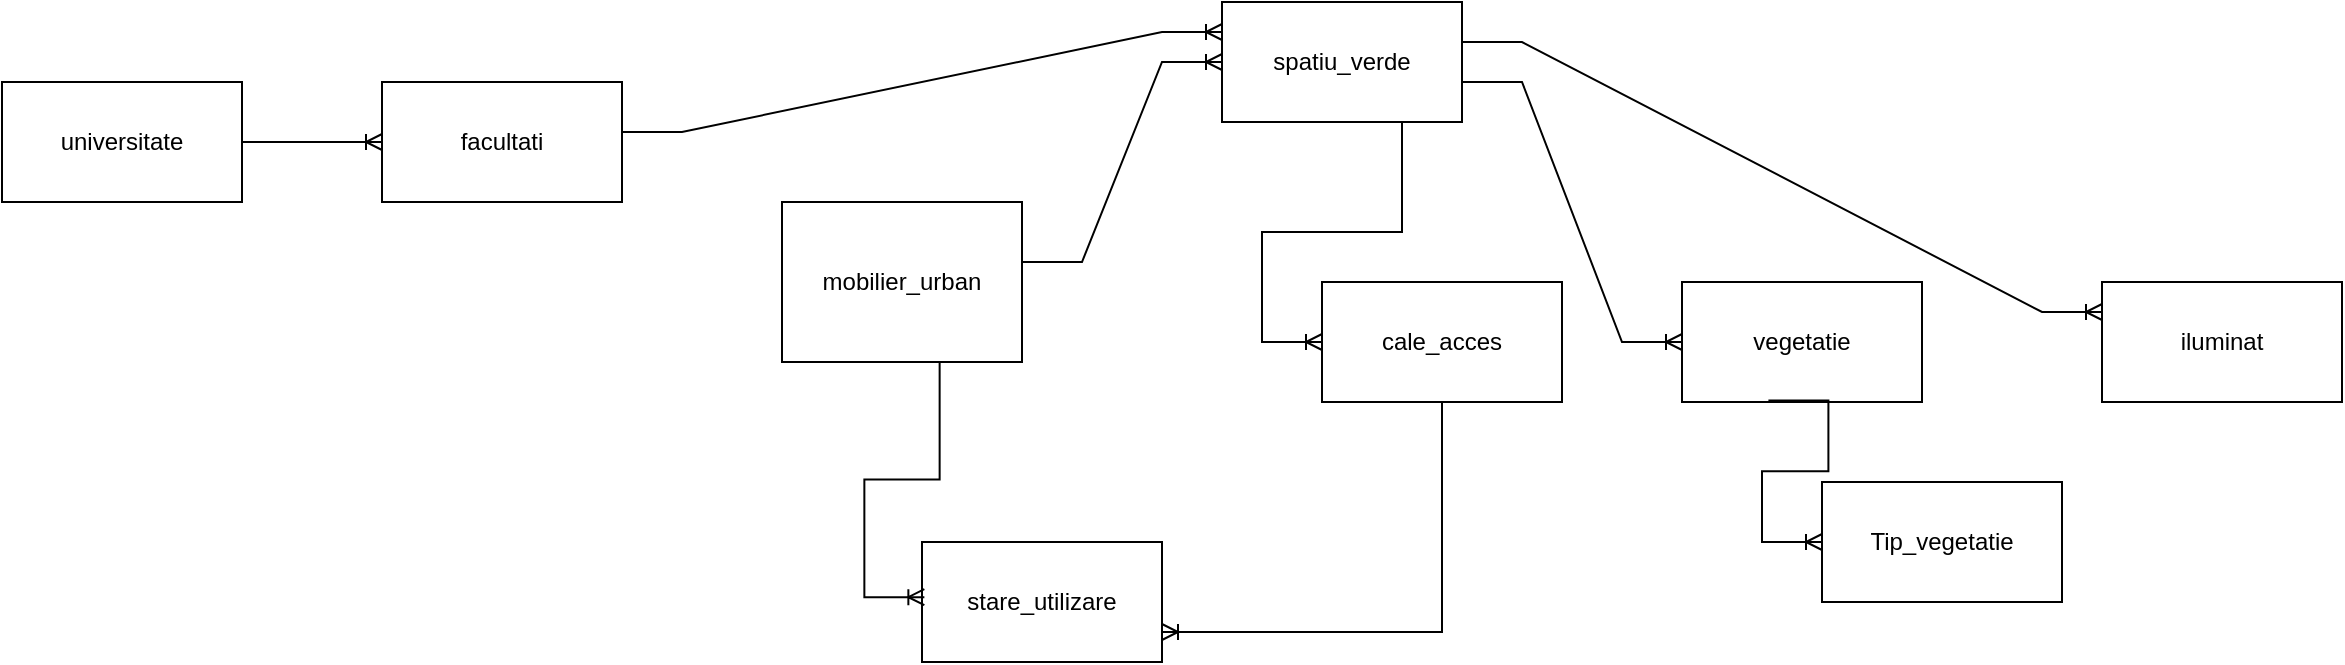 <mxfile version="24.8.9">
  <diagram name="Pagină-1" id="EwiZah6f1Bo8ffQc_1DV">
    <mxGraphModel dx="1360" dy="696" grid="1" gridSize="10" guides="1" tooltips="1" connect="1" arrows="1" fold="1" page="1" pageScale="1" pageWidth="827" pageHeight="1169" math="0" shadow="0">
      <root>
        <mxCell id="0" />
        <mxCell id="1" parent="0" />
        <mxCell id="7erNh8cGuJjokLsHf94a-1" value="spatiu_verde" style="rounded=0;whiteSpace=wrap;html=1;" vertex="1" parent="1">
          <mxGeometry x="650" y="50" width="120" height="60" as="geometry" />
        </mxCell>
        <mxCell id="7erNh8cGuJjokLsHf94a-2" value="Tip_vegetatie" style="rounded=0;whiteSpace=wrap;html=1;" vertex="1" parent="1">
          <mxGeometry x="950" y="290" width="120" height="60" as="geometry" />
        </mxCell>
        <mxCell id="7erNh8cGuJjokLsHf94a-3" value="universitate" style="rounded=0;whiteSpace=wrap;html=1;" vertex="1" parent="1">
          <mxGeometry x="40" y="90" width="120" height="60" as="geometry" />
        </mxCell>
        <mxCell id="7erNh8cGuJjokLsHf94a-4" value="facultati" style="rounded=0;whiteSpace=wrap;html=1;" vertex="1" parent="1">
          <mxGeometry x="230" y="90" width="120" height="60" as="geometry" />
        </mxCell>
        <mxCell id="7erNh8cGuJjokLsHf94a-5" value="vegetatie" style="rounded=0;whiteSpace=wrap;html=1;" vertex="1" parent="1">
          <mxGeometry x="880" y="190" width="120" height="60" as="geometry" />
        </mxCell>
        <mxCell id="7erNh8cGuJjokLsHf94a-6" value="iluminat" style="rounded=0;whiteSpace=wrap;html=1;" vertex="1" parent="1">
          <mxGeometry x="1090" y="190" width="120" height="60" as="geometry" />
        </mxCell>
        <mxCell id="7erNh8cGuJjokLsHf94a-7" value="cale_acces" style="rounded=0;whiteSpace=wrap;html=1;" vertex="1" parent="1">
          <mxGeometry x="700" y="190" width="120" height="60" as="geometry" />
        </mxCell>
        <mxCell id="7erNh8cGuJjokLsHf94a-9" value="mobilier_urban" style="rounded=0;whiteSpace=wrap;html=1;" vertex="1" parent="1">
          <mxGeometry x="430" y="150" width="120" height="80" as="geometry" />
        </mxCell>
        <mxCell id="7erNh8cGuJjokLsHf94a-10" value="stare_utilizare" style="rounded=0;whiteSpace=wrap;html=1;" vertex="1" parent="1">
          <mxGeometry x="500" y="320" width="120" height="60" as="geometry" />
        </mxCell>
        <mxCell id="7erNh8cGuJjokLsHf94a-11" value="" style="edgeStyle=entityRelationEdgeStyle;fontSize=12;html=1;endArrow=ERoneToMany;rounded=0;entryX=0;entryY=0.5;entryDx=0;entryDy=0;" edge="1" parent="1" target="7erNh8cGuJjokLsHf94a-4">
          <mxGeometry width="100" height="100" relative="1" as="geometry">
            <mxPoint x="160" y="120" as="sourcePoint" />
            <mxPoint x="260" y="20" as="targetPoint" />
          </mxGeometry>
        </mxCell>
        <mxCell id="7erNh8cGuJjokLsHf94a-12" value="" style="edgeStyle=entityRelationEdgeStyle;fontSize=12;html=1;endArrow=ERoneToMany;rounded=0;" edge="1" parent="1">
          <mxGeometry width="100" height="100" relative="1" as="geometry">
            <mxPoint x="550" y="180" as="sourcePoint" />
            <mxPoint x="650" y="80" as="targetPoint" />
          </mxGeometry>
        </mxCell>
        <mxCell id="7erNh8cGuJjokLsHf94a-14" value="" style="edgeStyle=entityRelationEdgeStyle;fontSize=12;html=1;endArrow=ERoneToMany;rounded=0;exitX=0.5;exitY=1;exitDx=0;exitDy=0;" edge="1" parent="1" source="7erNh8cGuJjokLsHf94a-1">
          <mxGeometry width="100" height="100" relative="1" as="geometry">
            <mxPoint x="600" y="220" as="sourcePoint" />
            <mxPoint x="700" y="220" as="targetPoint" />
            <Array as="points">
              <mxPoint x="720" y="130" />
              <mxPoint x="710" y="130" />
              <mxPoint x="710" y="130" />
            </Array>
          </mxGeometry>
        </mxCell>
        <mxCell id="7erNh8cGuJjokLsHf94a-18" value="" style="edgeStyle=entityRelationEdgeStyle;fontSize=12;html=1;endArrow=ERoneToMany;rounded=0;entryX=0;entryY=0.5;entryDx=0;entryDy=0;" edge="1" parent="1" target="7erNh8cGuJjokLsHf94a-5">
          <mxGeometry width="100" height="100" relative="1" as="geometry">
            <mxPoint x="770" y="90" as="sourcePoint" />
            <mxPoint x="880" y="190" as="targetPoint" />
          </mxGeometry>
        </mxCell>
        <mxCell id="7erNh8cGuJjokLsHf94a-19" value="" style="edgeStyle=entityRelationEdgeStyle;fontSize=12;html=1;endArrow=ERoneToMany;rounded=0;entryX=0;entryY=0.25;entryDx=0;entryDy=0;" edge="1" parent="1" target="7erNh8cGuJjokLsHf94a-6">
          <mxGeometry width="100" height="100" relative="1" as="geometry">
            <mxPoint x="770" y="70" as="sourcePoint" />
            <mxPoint x="870" y="-30" as="targetPoint" />
          </mxGeometry>
        </mxCell>
        <mxCell id="7erNh8cGuJjokLsHf94a-21" value="" style="edgeStyle=entityRelationEdgeStyle;fontSize=12;html=1;endArrow=ERoneToMany;rounded=0;exitX=0.36;exitY=0.987;exitDx=0;exitDy=0;exitPerimeter=0;entryX=0;entryY=0.5;entryDx=0;entryDy=0;" edge="1" parent="1" source="7erNh8cGuJjokLsHf94a-5" target="7erNh8cGuJjokLsHf94a-2">
          <mxGeometry width="100" height="100" relative="1" as="geometry">
            <mxPoint x="770" y="370" as="sourcePoint" />
            <mxPoint x="950" y="310" as="targetPoint" />
          </mxGeometry>
        </mxCell>
        <mxCell id="7erNh8cGuJjokLsHf94a-22" value="" style="edgeStyle=entityRelationEdgeStyle;fontSize=12;html=1;endArrow=ERoneToMany;rounded=0;entryX=0;entryY=0.25;entryDx=0;entryDy=0;" edge="1" parent="1" target="7erNh8cGuJjokLsHf94a-1">
          <mxGeometry width="100" height="100" relative="1" as="geometry">
            <mxPoint x="350" y="115" as="sourcePoint" />
            <mxPoint x="650" y="50" as="targetPoint" />
          </mxGeometry>
        </mxCell>
        <mxCell id="7erNh8cGuJjokLsHf94a-24" value="" style="edgeStyle=entityRelationEdgeStyle;fontSize=12;html=1;endArrow=ERoneToMany;rounded=0;exitX=0.397;exitY=1.03;exitDx=0;exitDy=0;exitPerimeter=0;entryX=0;entryY=0.5;entryDx=0;entryDy=0;" edge="1" parent="1">
          <mxGeometry width="100" height="100" relative="1" as="geometry">
            <mxPoint x="478.82" y="230.0" as="sourcePoint" />
            <mxPoint x="501.18" y="347.6" as="targetPoint" />
          </mxGeometry>
        </mxCell>
        <mxCell id="7erNh8cGuJjokLsHf94a-25" value="" style="edgeStyle=entityRelationEdgeStyle;fontSize=12;html=1;endArrow=ERoneToMany;rounded=0;entryX=1;entryY=0.75;entryDx=0;entryDy=0;" edge="1" parent="1" target="7erNh8cGuJjokLsHf94a-10">
          <mxGeometry width="100" height="100" relative="1" as="geometry">
            <mxPoint x="730" y="250" as="sourcePoint" />
            <mxPoint x="650" y="340" as="targetPoint" />
          </mxGeometry>
        </mxCell>
      </root>
    </mxGraphModel>
  </diagram>
</mxfile>
